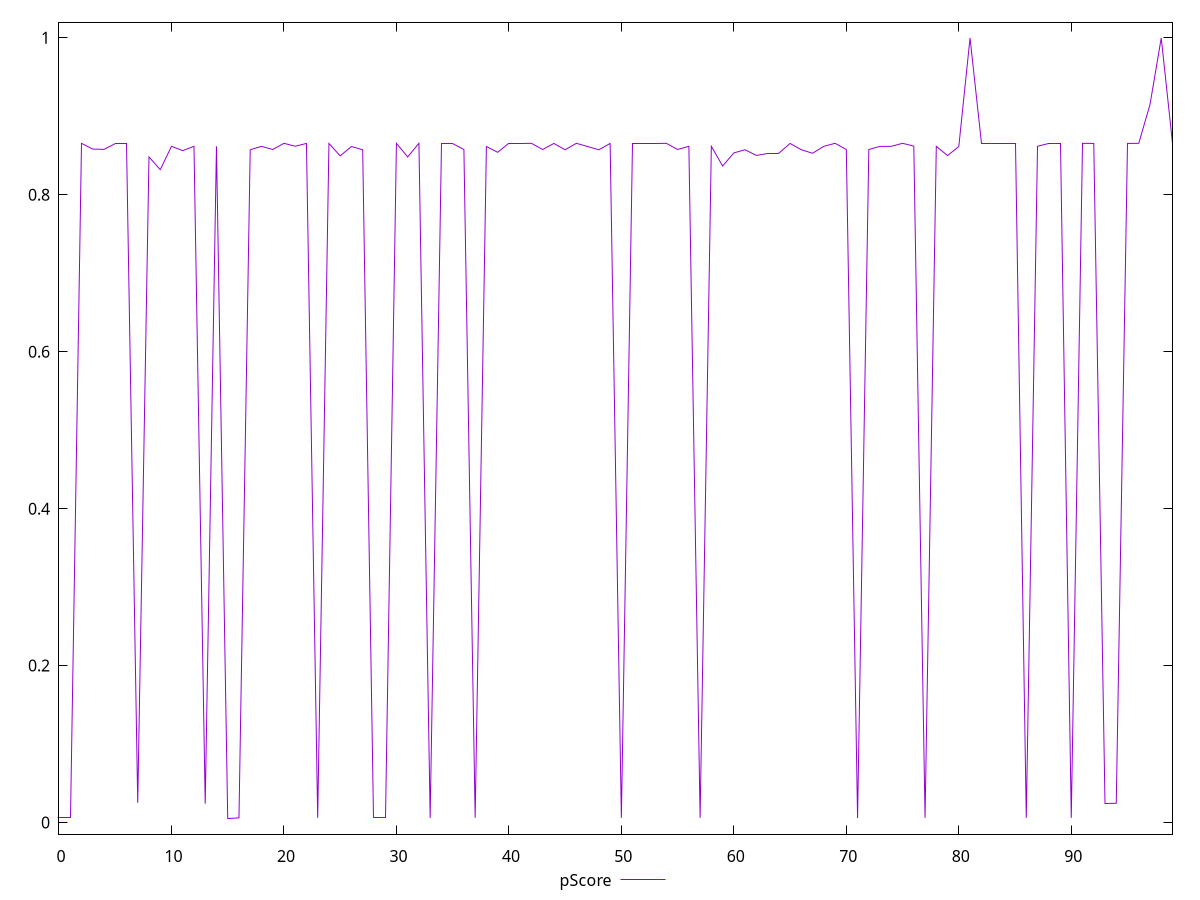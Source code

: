 reset

$pScore <<EOF
0 0.006037362709779892
1 0.0060367806070864005
2 0.8654981956894828
3 0.8581364241633257
4 0.8577996567746193
5 0.8653417009442648
6 0.8653417009442648
7 0.025208253692136584
8 0.8481597877440946
9 0.831884329963966
10 0.8616909743048152
11 0.8561926110147351
12 0.8616909743048152
13 0.02413872353056512
14 0.8616909743048152
15 0.005175296482627045
16 0.005990457273612804
17 0.8572710332468694
18 0.8616647210553605
19 0.8576279023696793
20 0.8654981956894828
21 0.8617959756539759
22 0.8653417009442648
23 0.0060358493757193266
24 0.8653417009442648
25 0.8494915579595603
26 0.8614349555156592
27 0.8572710332468694
28 0.006012737560316339
29 0.0060142442968103005
30 0.8654981956894828
31 0.8481597877440946
32 0.8654981956894828
33 0.005963025992193893
34 0.8653417009442648
35 0.8653417009442648
36 0.8576279023696793
37 0.0060358493757193266
38 0.8614349555156592
39 0.8540503518278243
40 0.8653417009442648
41 0.8653417009442648
42 0.8654981956894828
43 0.8576279023696793
44 0.8653417009442648
45 0.8572710332468694
46 0.8654981956894828
47 0.8614349555156592
48 0.8572710332468694
49 0.8653417009442648
50 0.005988380531023296
51 0.8653417009442648
52 0.8653417009442648
53 0.8653417009442648
54 0.8654981956894828
55 0.8576279023696793
56 0.8616909743048152
57 0.0060358493757193266
58 0.8616909743048152
59 0.8366028194789692
60 0.8533059224797628
61 0.8572710332468694
62 0.8500663511611117
63 0.8528468966228131
64 0.8528468966228131
65 0.8653417009442648
66 0.8572710332468694
67 0.8528468966228131
68 0.8616909743048152
69 0.8654981956894828
70 0.8576279023696793
71 0.005661041813571632
72 0.8576279023696793
73 0.8615990828400147
74 0.8616909743048152
75 0.8654981956894828
76 0.8619534426856701
77 0.0060367806070864005
78 0.8616909743048152
79 0.8498658934565964
80 0.8614349555156592
81 0.9997303866059553
82 0.8653417009442648
83 0.8653417009442648
84 0.8653417009442648
85 0.8653417009442648
86 0.0060358493757193266
87 0.8616909743048152
88 0.8653417009442648
89 0.8653417009442648
90 0.0060358493757193266
91 0.8654981956894828
92 0.8653417009442648
93 0.02429168362318962
94 0.024635131251730558
95 0.8653417009442648
96 0.8654981956894828
97 0.9149397439179574
98 0.9998082884988353
99 0.8655959825000461
EOF

set key outside below
set xrange [0:99]
set yrange [-0.014717363357697119:1.0197009483391595]
set trange [-0.014717363357697119:1.0197009483391595]
set terminal svg size 640, 500 enhanced background rgb 'white'
set output "reports/report_00027_2021-02-24T12-40-31.850Z/cumulative-layout-shift/samples/astro/pScore/values.svg"

plot $pScore title "pScore" with line

reset
